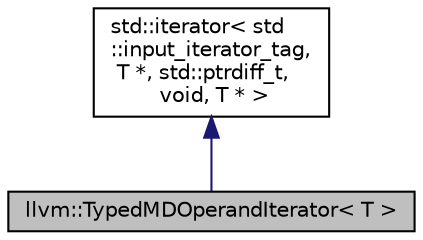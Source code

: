 digraph "llvm::TypedMDOperandIterator&lt; T &gt;"
{
 // LATEX_PDF_SIZE
  bgcolor="transparent";
  edge [fontname="Helvetica",fontsize="10",labelfontname="Helvetica",labelfontsize="10"];
  node [fontname="Helvetica",fontsize="10",shape="box"];
  Node1 [label="llvm::TypedMDOperandIterator\< T \>",height=0.2,width=0.4,color="black", fillcolor="grey75", style="filled", fontcolor="black",tooltip="Typed iterator through MDNode operands."];
  Node2 -> Node1 [dir="back",color="midnightblue",fontsize="10",style="solid",fontname="Helvetica"];
  Node2 [label="std::iterator\< std\l::input_iterator_tag,\l T *, std::ptrdiff_t,\l void, T * \>",height=0.2,width=0.4,color="black",tooltip=" "];
}
